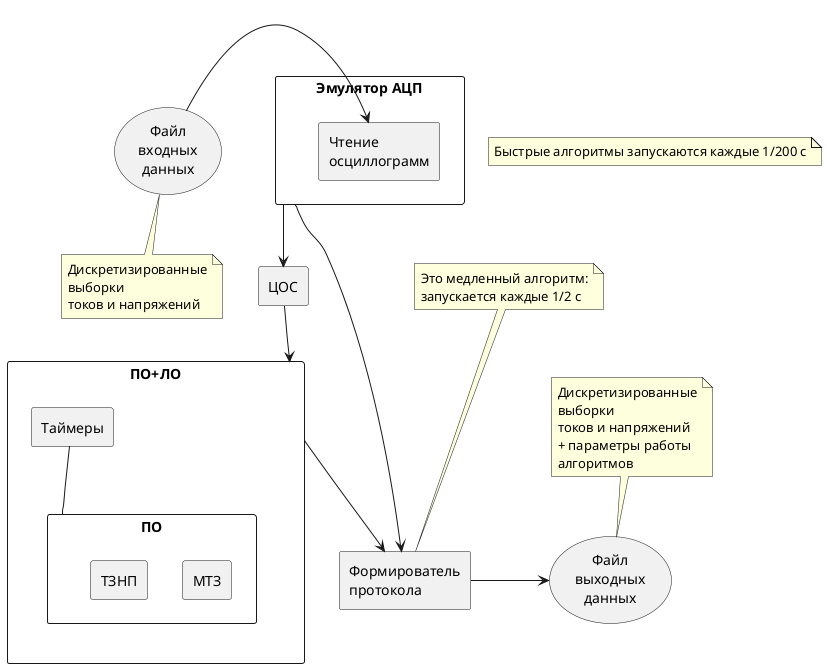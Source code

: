 @startuml alg
skinparam BackgroundColor transparent
skinparam componentStyle rectangle

note "Быстрые алгоритмы запускаются каждые 1/200 с" as N0

component "Эмулятор АЦП" as alg_0_ADC {
    component "Чтение \nосциллограмм" as FileReader
}
component "ЦОС" as alg_1_DSP
component "ПО+ЛО" as alg_2_triggers {
    component "Таймеры" as Timers
    component "ПО" as StartingElements {
        component "МТЗ" as OvercurrentProtection
        component "ТЗНП" as ZSCurrentProtection
    }
}

component "Формирователь\nпротокола" as alg_2_log
note "Это медленный алгоритм:\nзапускается каждые 1/2 с" as N1
N1 ... alg_2_log


Timers -- StartingElements

(Файл\nвходных\nданных) -r-> FileReader
note bottom of (Файл\nвходных\nданных) : Дискретизированные\nвыборки\nтоков и напряжений
alg_0_ADC --> alg_1_DSP
alg_0_ADC --> alg_2_log
alg_1_DSP --> alg_2_triggers
alg_2_triggers --> alg_2_log

alg_2_log -> (Файл\nвыходных\nданных)
note top of (Файл\nвыходных\nданных) : Дискретизированные\nвыборки\nтоков и напряжений\n+ параметры работы\nалгоритмов

@enduml